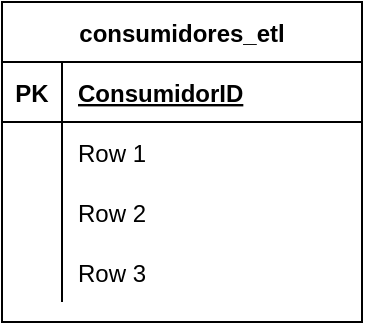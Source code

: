 <mxfile version="14.9.7" type="github"><diagram id="KA_HE6YPta2bOI-FpjTm" name="Page-1"><mxGraphModel dx="994" dy="859" grid="1" gridSize="10" guides="1" tooltips="1" connect="1" arrows="1" fold="1" page="1" pageScale="1" pageWidth="827" pageHeight="1169" math="0" shadow="0"><root><mxCell id="0"/><mxCell id="1" parent="0"/><mxCell id="lISSTH9GkyfhvdTlUqES-1" value="consumidores_etl" style="shape=table;startSize=30;container=1;collapsible=1;childLayout=tableLayout;fixedRows=1;rowLines=0;fontStyle=1;align=center;resizeLast=1;" vertex="1" parent="1"><mxGeometry x="40" y="60" width="180" height="160" as="geometry"/></mxCell><mxCell id="lISSTH9GkyfhvdTlUqES-2" value="" style="shape=partialRectangle;collapsible=0;dropTarget=0;pointerEvents=0;fillColor=none;top=0;left=0;bottom=1;right=0;points=[[0,0.5],[1,0.5]];portConstraint=eastwest;" vertex="1" parent="lISSTH9GkyfhvdTlUqES-1"><mxGeometry y="30" width="180" height="30" as="geometry"/></mxCell><mxCell id="lISSTH9GkyfhvdTlUqES-3" value="PK" style="shape=partialRectangle;connectable=0;fillColor=none;top=0;left=0;bottom=0;right=0;fontStyle=1;overflow=hidden;" vertex="1" parent="lISSTH9GkyfhvdTlUqES-2"><mxGeometry width="30" height="30" as="geometry"/></mxCell><mxCell id="lISSTH9GkyfhvdTlUqES-4" value="ConsumidorID" style="shape=partialRectangle;connectable=0;fillColor=none;top=0;left=0;bottom=0;right=0;align=left;spacingLeft=6;fontStyle=5;overflow=hidden;" vertex="1" parent="lISSTH9GkyfhvdTlUqES-2"><mxGeometry x="30" width="150" height="30" as="geometry"/></mxCell><mxCell id="lISSTH9GkyfhvdTlUqES-5" value="" style="shape=partialRectangle;collapsible=0;dropTarget=0;pointerEvents=0;fillColor=none;top=0;left=0;bottom=0;right=0;points=[[0,0.5],[1,0.5]];portConstraint=eastwest;" vertex="1" parent="lISSTH9GkyfhvdTlUqES-1"><mxGeometry y="60" width="180" height="30" as="geometry"/></mxCell><mxCell id="lISSTH9GkyfhvdTlUqES-6" value="" style="shape=partialRectangle;connectable=0;fillColor=none;top=0;left=0;bottom=0;right=0;editable=1;overflow=hidden;" vertex="1" parent="lISSTH9GkyfhvdTlUqES-5"><mxGeometry width="30" height="30" as="geometry"/></mxCell><mxCell id="lISSTH9GkyfhvdTlUqES-7" value="Row 1" style="shape=partialRectangle;connectable=0;fillColor=none;top=0;left=0;bottom=0;right=0;align=left;spacingLeft=6;overflow=hidden;" vertex="1" parent="lISSTH9GkyfhvdTlUqES-5"><mxGeometry x="30" width="150" height="30" as="geometry"/></mxCell><mxCell id="lISSTH9GkyfhvdTlUqES-8" value="" style="shape=partialRectangle;collapsible=0;dropTarget=0;pointerEvents=0;fillColor=none;top=0;left=0;bottom=0;right=0;points=[[0,0.5],[1,0.5]];portConstraint=eastwest;" vertex="1" parent="lISSTH9GkyfhvdTlUqES-1"><mxGeometry y="90" width="180" height="30" as="geometry"/></mxCell><mxCell id="lISSTH9GkyfhvdTlUqES-9" value="" style="shape=partialRectangle;connectable=0;fillColor=none;top=0;left=0;bottom=0;right=0;editable=1;overflow=hidden;" vertex="1" parent="lISSTH9GkyfhvdTlUqES-8"><mxGeometry width="30" height="30" as="geometry"/></mxCell><mxCell id="lISSTH9GkyfhvdTlUqES-10" value="Row 2" style="shape=partialRectangle;connectable=0;fillColor=none;top=0;left=0;bottom=0;right=0;align=left;spacingLeft=6;overflow=hidden;" vertex="1" parent="lISSTH9GkyfhvdTlUqES-8"><mxGeometry x="30" width="150" height="30" as="geometry"/></mxCell><mxCell id="lISSTH9GkyfhvdTlUqES-11" value="" style="shape=partialRectangle;collapsible=0;dropTarget=0;pointerEvents=0;fillColor=none;top=0;left=0;bottom=0;right=0;points=[[0,0.5],[1,0.5]];portConstraint=eastwest;" vertex="1" parent="lISSTH9GkyfhvdTlUqES-1"><mxGeometry y="120" width="180" height="30" as="geometry"/></mxCell><mxCell id="lISSTH9GkyfhvdTlUqES-12" value="" style="shape=partialRectangle;connectable=0;fillColor=none;top=0;left=0;bottom=0;right=0;editable=1;overflow=hidden;" vertex="1" parent="lISSTH9GkyfhvdTlUqES-11"><mxGeometry width="30" height="30" as="geometry"/></mxCell><mxCell id="lISSTH9GkyfhvdTlUqES-13" value="Row 3" style="shape=partialRectangle;connectable=0;fillColor=none;top=0;left=0;bottom=0;right=0;align=left;spacingLeft=6;overflow=hidden;" vertex="1" parent="lISSTH9GkyfhvdTlUqES-11"><mxGeometry x="30" width="150" height="30" as="geometry"/></mxCell></root></mxGraphModel></diagram></mxfile>